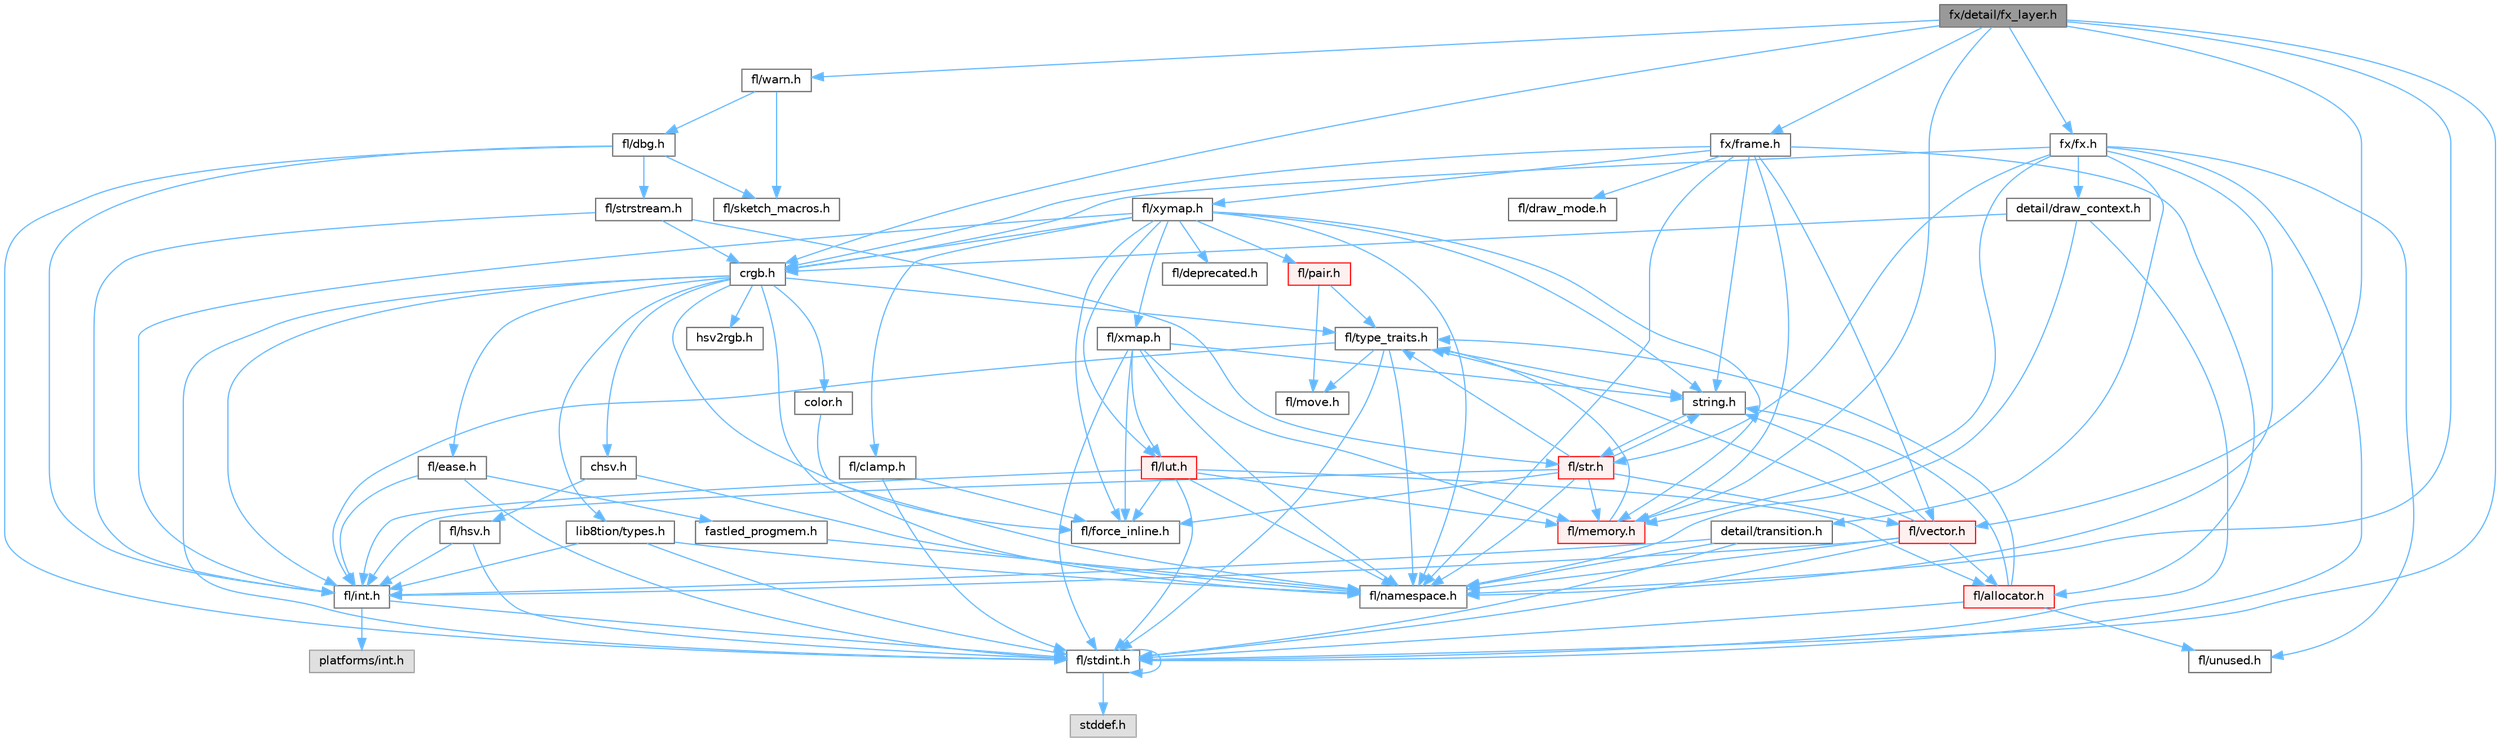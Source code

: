 digraph "fx/detail/fx_layer.h"
{
 // INTERACTIVE_SVG=YES
 // LATEX_PDF_SIZE
  bgcolor="transparent";
  edge [fontname=Helvetica,fontsize=10,labelfontname=Helvetica,labelfontsize=10];
  node [fontname=Helvetica,fontsize=10,shape=box,height=0.2,width=0.4];
  Node1 [id="Node000001",label="fx/detail/fx_layer.h",height=0.2,width=0.4,color="gray40", fillcolor="grey60", style="filled", fontcolor="black",tooltip=" "];
  Node1 -> Node2 [id="edge1_Node000001_Node000002",color="steelblue1",style="solid",tooltip=" "];
  Node2 [id="Node000002",label="fl/stdint.h",height=0.2,width=0.4,color="grey40", fillcolor="white", style="filled",URL="$df/dd8/stdint_8h.html",tooltip=" "];
  Node2 -> Node3 [id="edge2_Node000002_Node000003",color="steelblue1",style="solid",tooltip=" "];
  Node3 [id="Node000003",label="stddef.h",height=0.2,width=0.4,color="grey60", fillcolor="#E0E0E0", style="filled",tooltip=" "];
  Node2 -> Node2 [id="edge3_Node000002_Node000002",color="steelblue1",style="solid",tooltip=" "];
  Node1 -> Node4 [id="edge4_Node000001_Node000004",color="steelblue1",style="solid",tooltip=" "];
  Node4 [id="Node000004",label="crgb.h",height=0.2,width=0.4,color="grey40", fillcolor="white", style="filled",URL="$db/dd1/crgb_8h.html",tooltip="Defines the red, green, and blue (RGB) pixel struct."];
  Node4 -> Node2 [id="edge5_Node000004_Node000002",color="steelblue1",style="solid",tooltip=" "];
  Node4 -> Node5 [id="edge6_Node000004_Node000005",color="steelblue1",style="solid",tooltip=" "];
  Node5 [id="Node000005",label="fl/int.h",height=0.2,width=0.4,color="grey40", fillcolor="white", style="filled",URL="$d3/d7e/int_8h.html",tooltip=" "];
  Node5 -> Node2 [id="edge7_Node000005_Node000002",color="steelblue1",style="solid",tooltip=" "];
  Node5 -> Node6 [id="edge8_Node000005_Node000006",color="steelblue1",style="solid",tooltip=" "];
  Node6 [id="Node000006",label="platforms/int.h",height=0.2,width=0.4,color="grey60", fillcolor="#E0E0E0", style="filled",tooltip=" "];
  Node4 -> Node7 [id="edge9_Node000004_Node000007",color="steelblue1",style="solid",tooltip=" "];
  Node7 [id="Node000007",label="chsv.h",height=0.2,width=0.4,color="grey40", fillcolor="white", style="filled",URL="$d8/dd0/chsv_8h.html",tooltip="Defines the hue, saturation, and value (HSV) pixel struct."];
  Node7 -> Node8 [id="edge10_Node000007_Node000008",color="steelblue1",style="solid",tooltip=" "];
  Node8 [id="Node000008",label="fl/hsv.h",height=0.2,width=0.4,color="grey40", fillcolor="white", style="filled",URL="$d2/d4f/hsv_8h.html",tooltip="Defines the hue, saturation, and value (HSV) pixel struct."];
  Node8 -> Node2 [id="edge11_Node000008_Node000002",color="steelblue1",style="solid",tooltip=" "];
  Node8 -> Node5 [id="edge12_Node000008_Node000005",color="steelblue1",style="solid",tooltip=" "];
  Node7 -> Node9 [id="edge13_Node000007_Node000009",color="steelblue1",style="solid",tooltip=" "];
  Node9 [id="Node000009",label="fl/namespace.h",height=0.2,width=0.4,color="grey40", fillcolor="white", style="filled",URL="$df/d2a/namespace_8h.html",tooltip="Implements the FastLED namespace macros."];
  Node4 -> Node9 [id="edge14_Node000004_Node000009",color="steelblue1",style="solid",tooltip=" "];
  Node4 -> Node10 [id="edge15_Node000004_Node000010",color="steelblue1",style="solid",tooltip=" "];
  Node10 [id="Node000010",label="color.h",height=0.2,width=0.4,color="grey40", fillcolor="white", style="filled",URL="$d2/d6b/src_2color_8h.html",tooltip="Contains definitions for color correction and temperature."];
  Node10 -> Node9 [id="edge16_Node000010_Node000009",color="steelblue1",style="solid",tooltip=" "];
  Node4 -> Node11 [id="edge17_Node000004_Node000011",color="steelblue1",style="solid",tooltip=" "];
  Node11 [id="Node000011",label="lib8tion/types.h",height=0.2,width=0.4,color="grey40", fillcolor="white", style="filled",URL="$d9/ddf/lib8tion_2types_8h.html",tooltip="Defines fractional types used for lib8tion functions."];
  Node11 -> Node2 [id="edge18_Node000011_Node000002",color="steelblue1",style="solid",tooltip=" "];
  Node11 -> Node5 [id="edge19_Node000011_Node000005",color="steelblue1",style="solid",tooltip=" "];
  Node11 -> Node9 [id="edge20_Node000011_Node000009",color="steelblue1",style="solid",tooltip=" "];
  Node4 -> Node12 [id="edge21_Node000004_Node000012",color="steelblue1",style="solid",tooltip=" "];
  Node12 [id="Node000012",label="fl/force_inline.h",height=0.2,width=0.4,color="grey40", fillcolor="white", style="filled",URL="$d4/d64/force__inline_8h.html",tooltip=" "];
  Node4 -> Node13 [id="edge22_Node000004_Node000013",color="steelblue1",style="solid",tooltip=" "];
  Node13 [id="Node000013",label="fl/type_traits.h",height=0.2,width=0.4,color="grey40", fillcolor="white", style="filled",URL="$df/d63/type__traits_8h.html",tooltip=" "];
  Node13 -> Node14 [id="edge23_Node000013_Node000014",color="steelblue1",style="solid",tooltip=" "];
  Node14 [id="Node000014",label="string.h",height=0.2,width=0.4,color="grey40", fillcolor="white", style="filled",URL="$da/d66/string_8h.html",tooltip=" "];
  Node14 -> Node15 [id="edge24_Node000014_Node000015",color="steelblue1",style="solid",tooltip=" "];
  Node15 [id="Node000015",label="fl/str.h",height=0.2,width=0.4,color="red", fillcolor="#FFF0F0", style="filled",URL="$d1/d93/str_8h.html",tooltip=" "];
  Node15 -> Node5 [id="edge25_Node000015_Node000005",color="steelblue1",style="solid",tooltip=" "];
  Node15 -> Node14 [id="edge26_Node000015_Node000014",color="steelblue1",style="solid",tooltip=" "];
  Node15 -> Node9 [id="edge27_Node000015_Node000009",color="steelblue1",style="solid",tooltip=" "];
  Node15 -> Node24 [id="edge28_Node000015_Node000024",color="steelblue1",style="solid",tooltip=" "];
  Node24 [id="Node000024",label="fl/memory.h",height=0.2,width=0.4,color="red", fillcolor="#FFF0F0", style="filled",URL="$dc/d18/memory_8h.html",tooltip=" "];
  Node24 -> Node13 [id="edge29_Node000024_Node000013",color="steelblue1",style="solid",tooltip=" "];
  Node15 -> Node13 [id="edge30_Node000015_Node000013",color="steelblue1",style="solid",tooltip=" "];
  Node15 -> Node51 [id="edge31_Node000015_Node000051",color="steelblue1",style="solid",tooltip=" "];
  Node51 [id="Node000051",label="fl/vector.h",height=0.2,width=0.4,color="red", fillcolor="#FFF0F0", style="filled",URL="$d6/d68/vector_8h.html",tooltip=" "];
  Node51 -> Node2 [id="edge32_Node000051_Node000002",color="steelblue1",style="solid",tooltip=" "];
  Node51 -> Node5 [id="edge33_Node000051_Node000005",color="steelblue1",style="solid",tooltip=" "];
  Node51 -> Node14 [id="edge34_Node000051_Node000014",color="steelblue1",style="solid",tooltip=" "];
  Node51 -> Node9 [id="edge35_Node000051_Node000009",color="steelblue1",style="solid",tooltip=" "];
  Node51 -> Node33 [id="edge36_Node000051_Node000033",color="steelblue1",style="solid",tooltip=" "];
  Node33 [id="Node000033",label="fl/allocator.h",height=0.2,width=0.4,color="red", fillcolor="#FFF0F0", style="filled",URL="$da/da9/allocator_8h.html",tooltip=" "];
  Node33 -> Node14 [id="edge37_Node000033_Node000014",color="steelblue1",style="solid",tooltip=" "];
  Node33 -> Node13 [id="edge38_Node000033_Node000013",color="steelblue1",style="solid",tooltip=" "];
  Node33 -> Node37 [id="edge39_Node000033_Node000037",color="steelblue1",style="solid",tooltip=" "];
  Node37 [id="Node000037",label="fl/unused.h",height=0.2,width=0.4,color="grey40", fillcolor="white", style="filled",URL="$d8/d4b/unused_8h.html",tooltip=" "];
  Node33 -> Node2 [id="edge40_Node000033_Node000002",color="steelblue1",style="solid",tooltip=" "];
  Node51 -> Node13 [id="edge41_Node000051_Node000013",color="steelblue1",style="solid",tooltip=" "];
  Node15 -> Node12 [id="edge42_Node000015_Node000012",color="steelblue1",style="solid",tooltip=" "];
  Node13 -> Node2 [id="edge43_Node000013_Node000002",color="steelblue1",style="solid",tooltip=" "];
  Node13 -> Node9 [id="edge44_Node000013_Node000009",color="steelblue1",style="solid",tooltip=" "];
  Node13 -> Node23 [id="edge45_Node000013_Node000023",color="steelblue1",style="solid",tooltip=" "];
  Node23 [id="Node000023",label="fl/move.h",height=0.2,width=0.4,color="grey40", fillcolor="white", style="filled",URL="$d9/d83/move_8h.html",tooltip=" "];
  Node13 -> Node5 [id="edge46_Node000013_Node000005",color="steelblue1",style="solid",tooltip=" "];
  Node4 -> Node56 [id="edge47_Node000004_Node000056",color="steelblue1",style="solid",tooltip=" "];
  Node56 [id="Node000056",label="hsv2rgb.h",height=0.2,width=0.4,color="grey40", fillcolor="white", style="filled",URL="$de/d9a/hsv2rgb_8h.html",tooltip="Functions to convert from the HSV colorspace to the RGB colorspace."];
  Node4 -> Node57 [id="edge48_Node000004_Node000057",color="steelblue1",style="solid",tooltip=" "];
  Node57 [id="Node000057",label="fl/ease.h",height=0.2,width=0.4,color="grey40", fillcolor="white", style="filled",URL="$db/d19/ease_8h.html",tooltip=" "];
  Node57 -> Node2 [id="edge49_Node000057_Node000002",color="steelblue1",style="solid",tooltip=" "];
  Node57 -> Node5 [id="edge50_Node000057_Node000005",color="steelblue1",style="solid",tooltip=" "];
  Node57 -> Node58 [id="edge51_Node000057_Node000058",color="steelblue1",style="solid",tooltip=" "];
  Node58 [id="Node000058",label="fastled_progmem.h",height=0.2,width=0.4,color="grey40", fillcolor="white", style="filled",URL="$df/dab/fastled__progmem_8h.html",tooltip="Wrapper definitions to allow seamless use of PROGMEM in environments that have it."];
  Node58 -> Node9 [id="edge52_Node000058_Node000009",color="steelblue1",style="solid",tooltip=" "];
  Node1 -> Node9 [id="edge53_Node000001_Node000009",color="steelblue1",style="solid",tooltip=" "];
  Node1 -> Node24 [id="edge54_Node000001_Node000024",color="steelblue1",style="solid",tooltip=" "];
  Node1 -> Node51 [id="edge55_Node000001_Node000051",color="steelblue1",style="solid",tooltip=" "];
  Node1 -> Node59 [id="edge56_Node000001_Node000059",color="steelblue1",style="solid",tooltip=" "];
  Node59 [id="Node000059",label="fl/warn.h",height=0.2,width=0.4,color="grey40", fillcolor="white", style="filled",URL="$de/d77/warn_8h.html",tooltip=" "];
  Node59 -> Node60 [id="edge57_Node000059_Node000060",color="steelblue1",style="solid",tooltip=" "];
  Node60 [id="Node000060",label="fl/dbg.h",height=0.2,width=0.4,color="grey40", fillcolor="white", style="filled",URL="$d6/d01/dbg_8h.html",tooltip=" "];
  Node60 -> Node61 [id="edge58_Node000060_Node000061",color="steelblue1",style="solid",tooltip=" "];
  Node61 [id="Node000061",label="fl/strstream.h",height=0.2,width=0.4,color="grey40", fillcolor="white", style="filled",URL="$d8/d00/strstream_8h.html",tooltip=" "];
  Node61 -> Node5 [id="edge59_Node000061_Node000005",color="steelblue1",style="solid",tooltip=" "];
  Node61 -> Node15 [id="edge60_Node000061_Node000015",color="steelblue1",style="solid",tooltip=" "];
  Node61 -> Node4 [id="edge61_Node000061_Node000004",color="steelblue1",style="solid",tooltip=" "];
  Node60 -> Node62 [id="edge62_Node000060_Node000062",color="steelblue1",style="solid",tooltip=" "];
  Node62 [id="Node000062",label="fl/sketch_macros.h",height=0.2,width=0.4,color="grey40", fillcolor="white", style="filled",URL="$d1/dbc/sketch__macros_8h.html",tooltip=" "];
  Node60 -> Node5 [id="edge63_Node000060_Node000005",color="steelblue1",style="solid",tooltip=" "];
  Node60 -> Node2 [id="edge64_Node000060_Node000002",color="steelblue1",style="solid",tooltip=" "];
  Node59 -> Node62 [id="edge65_Node000059_Node000062",color="steelblue1",style="solid",tooltip=" "];
  Node1 -> Node63 [id="edge66_Node000001_Node000063",color="steelblue1",style="solid",tooltip=" "];
  Node63 [id="Node000063",label="fx/frame.h",height=0.2,width=0.4,color="grey40", fillcolor="white", style="filled",URL="$df/d7d/frame_8h.html",tooltip=" "];
  Node63 -> Node14 [id="edge67_Node000063_Node000014",color="steelblue1",style="solid",tooltip=" "];
  Node63 -> Node4 [id="edge68_Node000063_Node000004",color="steelblue1",style="solid",tooltip=" "];
  Node63 -> Node9 [id="edge69_Node000063_Node000009",color="steelblue1",style="solid",tooltip=" "];
  Node63 -> Node24 [id="edge70_Node000063_Node000024",color="steelblue1",style="solid",tooltip=" "];
  Node63 -> Node64 [id="edge71_Node000063_Node000064",color="steelblue1",style="solid",tooltip=" "];
  Node64 [id="Node000064",label="fl/xymap.h",height=0.2,width=0.4,color="grey40", fillcolor="white", style="filled",URL="$da/d61/xymap_8h.html",tooltip=" "];
  Node64 -> Node5 [id="edge72_Node000064_Node000005",color="steelblue1",style="solid",tooltip=" "];
  Node64 -> Node9 [id="edge73_Node000064_Node000009",color="steelblue1",style="solid",tooltip=" "];
  Node64 -> Node12 [id="edge74_Node000064_Node000012",color="steelblue1",style="solid",tooltip=" "];
  Node64 -> Node65 [id="edge75_Node000064_Node000065",color="steelblue1",style="solid",tooltip=" "];
  Node65 [id="Node000065",label="fl/pair.h",height=0.2,width=0.4,color="red", fillcolor="#FFF0F0", style="filled",URL="$d3/d41/pair_8h.html",tooltip=" "];
  Node65 -> Node23 [id="edge76_Node000065_Node000023",color="steelblue1",style="solid",tooltip=" "];
  Node65 -> Node13 [id="edge77_Node000065_Node000013",color="steelblue1",style="solid",tooltip=" "];
  Node64 -> Node14 [id="edge78_Node000064_Node000014",color="steelblue1",style="solid",tooltip=" "];
  Node64 -> Node4 [id="edge79_Node000064_Node000004",color="steelblue1",style="solid",tooltip=" "];
  Node64 -> Node19 [id="edge80_Node000064_Node000019",color="steelblue1",style="solid",tooltip=" "];
  Node19 [id="Node000019",label="fl/clamp.h",height=0.2,width=0.4,color="grey40", fillcolor="white", style="filled",URL="$d6/dd3/clamp_8h.html",tooltip=" "];
  Node19 -> Node2 [id="edge81_Node000019_Node000002",color="steelblue1",style="solid",tooltip=" "];
  Node19 -> Node12 [id="edge82_Node000019_Node000012",color="steelblue1",style="solid",tooltip=" "];
  Node64 -> Node66 [id="edge83_Node000064_Node000066",color="steelblue1",style="solid",tooltip=" "];
  Node66 [id="Node000066",label="fl/lut.h",height=0.2,width=0.4,color="red", fillcolor="#FFF0F0", style="filled",URL="$db/d54/lut_8h.html",tooltip=" "];
  Node66 -> Node33 [id="edge84_Node000066_Node000033",color="steelblue1",style="solid",tooltip=" "];
  Node66 -> Node12 [id="edge85_Node000066_Node000012",color="steelblue1",style="solid",tooltip=" "];
  Node66 -> Node24 [id="edge86_Node000066_Node000024",color="steelblue1",style="solid",tooltip=" "];
  Node66 -> Node2 [id="edge87_Node000066_Node000002",color="steelblue1",style="solid",tooltip=" "];
  Node66 -> Node5 [id="edge88_Node000066_Node000005",color="steelblue1",style="solid",tooltip=" "];
  Node66 -> Node9 [id="edge89_Node000066_Node000009",color="steelblue1",style="solid",tooltip=" "];
  Node64 -> Node24 [id="edge90_Node000064_Node000024",color="steelblue1",style="solid",tooltip=" "];
  Node64 -> Node42 [id="edge91_Node000064_Node000042",color="steelblue1",style="solid",tooltip=" "];
  Node42 [id="Node000042",label="fl/deprecated.h",height=0.2,width=0.4,color="grey40", fillcolor="white", style="filled",URL="$d4/dce/deprecated_8h.html",tooltip=" "];
  Node64 -> Node67 [id="edge92_Node000064_Node000067",color="steelblue1",style="solid",tooltip=" "];
  Node67 [id="Node000067",label="fl/xmap.h",height=0.2,width=0.4,color="grey40", fillcolor="white", style="filled",URL="$dd/dcc/xmap_8h.html",tooltip=" "];
  Node67 -> Node2 [id="edge93_Node000067_Node000002",color="steelblue1",style="solid",tooltip=" "];
  Node67 -> Node14 [id="edge94_Node000067_Node000014",color="steelblue1",style="solid",tooltip=" "];
  Node67 -> Node12 [id="edge95_Node000067_Node000012",color="steelblue1",style="solid",tooltip=" "];
  Node67 -> Node66 [id="edge96_Node000067_Node000066",color="steelblue1",style="solid",tooltip=" "];
  Node67 -> Node24 [id="edge97_Node000067_Node000024",color="steelblue1",style="solid",tooltip=" "];
  Node67 -> Node9 [id="edge98_Node000067_Node000009",color="steelblue1",style="solid",tooltip=" "];
  Node63 -> Node51 [id="edge99_Node000063_Node000051",color="steelblue1",style="solid",tooltip=" "];
  Node63 -> Node33 [id="edge100_Node000063_Node000033",color="steelblue1",style="solid",tooltip=" "];
  Node63 -> Node68 [id="edge101_Node000063_Node000068",color="steelblue1",style="solid",tooltip=" "];
  Node68 [id="Node000068",label="fl/draw_mode.h",height=0.2,width=0.4,color="grey40", fillcolor="white", style="filled",URL="$d9/d35/draw__mode_8h.html",tooltip=" "];
  Node1 -> Node69 [id="edge102_Node000001_Node000069",color="steelblue1",style="solid",tooltip=" "];
  Node69 [id="Node000069",label="fx/fx.h",height=0.2,width=0.4,color="grey40", fillcolor="white", style="filled",URL="$d2/d0c/fx_8h.html",tooltip=" "];
  Node69 -> Node2 [id="edge103_Node000069_Node000002",color="steelblue1",style="solid",tooltip=" "];
  Node69 -> Node4 [id="edge104_Node000069_Node000004",color="steelblue1",style="solid",tooltip=" "];
  Node69 -> Node70 [id="edge105_Node000069_Node000070",color="steelblue1",style="solid",tooltip=" "];
  Node70 [id="Node000070",label="detail/draw_context.h",height=0.2,width=0.4,color="grey40", fillcolor="white", style="filled",URL="$db/ded/draw__context_8h.html",tooltip=" "];
  Node70 -> Node4 [id="edge106_Node000070_Node000004",color="steelblue1",style="solid",tooltip=" "];
  Node70 -> Node9 [id="edge107_Node000070_Node000009",color="steelblue1",style="solid",tooltip=" "];
  Node70 -> Node2 [id="edge108_Node000070_Node000002",color="steelblue1",style="solid",tooltip=" "];
  Node69 -> Node71 [id="edge109_Node000069_Node000071",color="steelblue1",style="solid",tooltip=" "];
  Node71 [id="Node000071",label="detail/transition.h",height=0.2,width=0.4,color="grey40", fillcolor="white", style="filled",URL="$d7/df7/transition_8h.html",tooltip=" "];
  Node71 -> Node9 [id="edge110_Node000071_Node000009",color="steelblue1",style="solid",tooltip=" "];
  Node71 -> Node2 [id="edge111_Node000071_Node000002",color="steelblue1",style="solid",tooltip=" "];
  Node71 -> Node5 [id="edge112_Node000071_Node000005",color="steelblue1",style="solid",tooltip=" "];
  Node69 -> Node9 [id="edge113_Node000069_Node000009",color="steelblue1",style="solid",tooltip=" "];
  Node69 -> Node24 [id="edge114_Node000069_Node000024",color="steelblue1",style="solid",tooltip=" "];
  Node69 -> Node15 [id="edge115_Node000069_Node000015",color="steelblue1",style="solid",tooltip=" "];
  Node69 -> Node37 [id="edge116_Node000069_Node000037",color="steelblue1",style="solid",tooltip=" "];
}
